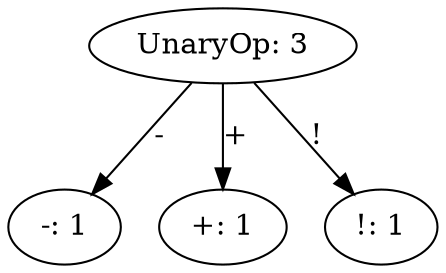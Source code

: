 digraph {
    0 [ label = "UnaryOp: 3" ]
    1 [ label = "-: 1" ]
    2 [ label = "+: 1" ]
    3 [ label = "!: 1" ]
    0 -> 1 [ label = "-" ]
    0 -> 2 [ label = "+" ]
    0 -> 3 [ label = "!" ]
}
